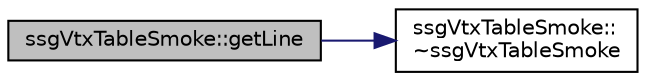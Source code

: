 digraph "ssgVtxTableSmoke::getLine"
{
  edge [fontname="Helvetica",fontsize="10",labelfontname="Helvetica",labelfontsize="10"];
  node [fontname="Helvetica",fontsize="10",shape=record];
  rankdir="LR";
  Node1 [label="ssgVtxTableSmoke::getLine",height=0.2,width=0.4,color="black", fillcolor="grey75", style="filled", fontcolor="black"];
  Node1 -> Node2 [color="midnightblue",fontsize="10",style="solid",fontname="Helvetica"];
  Node2 [label="ssgVtxTableSmoke::\l~ssgVtxTableSmoke",height=0.2,width=0.4,color="black", fillcolor="white", style="filled",URL="$classssg_vtx_table_smoke.html#acaf9166b19cff9fca2c7ecaaa2ed4952"];
}
